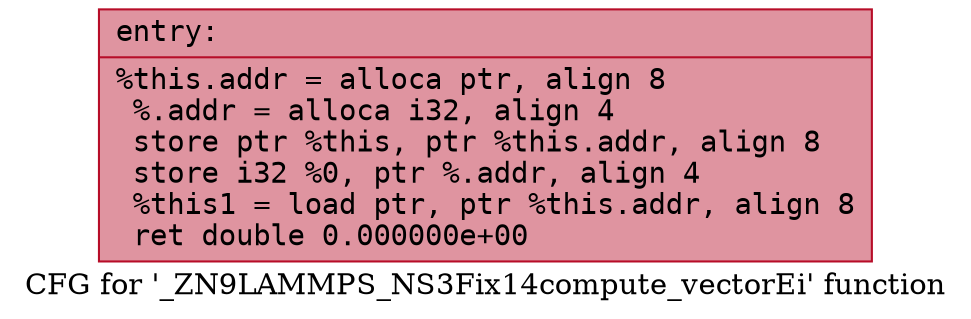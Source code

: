 digraph "CFG for '_ZN9LAMMPS_NS3Fix14compute_vectorEi' function" {
	label="CFG for '_ZN9LAMMPS_NS3Fix14compute_vectorEi' function";

	Node0x55d7f4a1d9f0 [shape=record,color="#b70d28ff", style=filled, fillcolor="#b70d2870" fontname="Courier",label="{entry:\l|  %this.addr = alloca ptr, align 8\l  %.addr = alloca i32, align 4\l  store ptr %this, ptr %this.addr, align 8\l  store i32 %0, ptr %.addr, align 4\l  %this1 = load ptr, ptr %this.addr, align 8\l  ret double 0.000000e+00\l}"];
}

